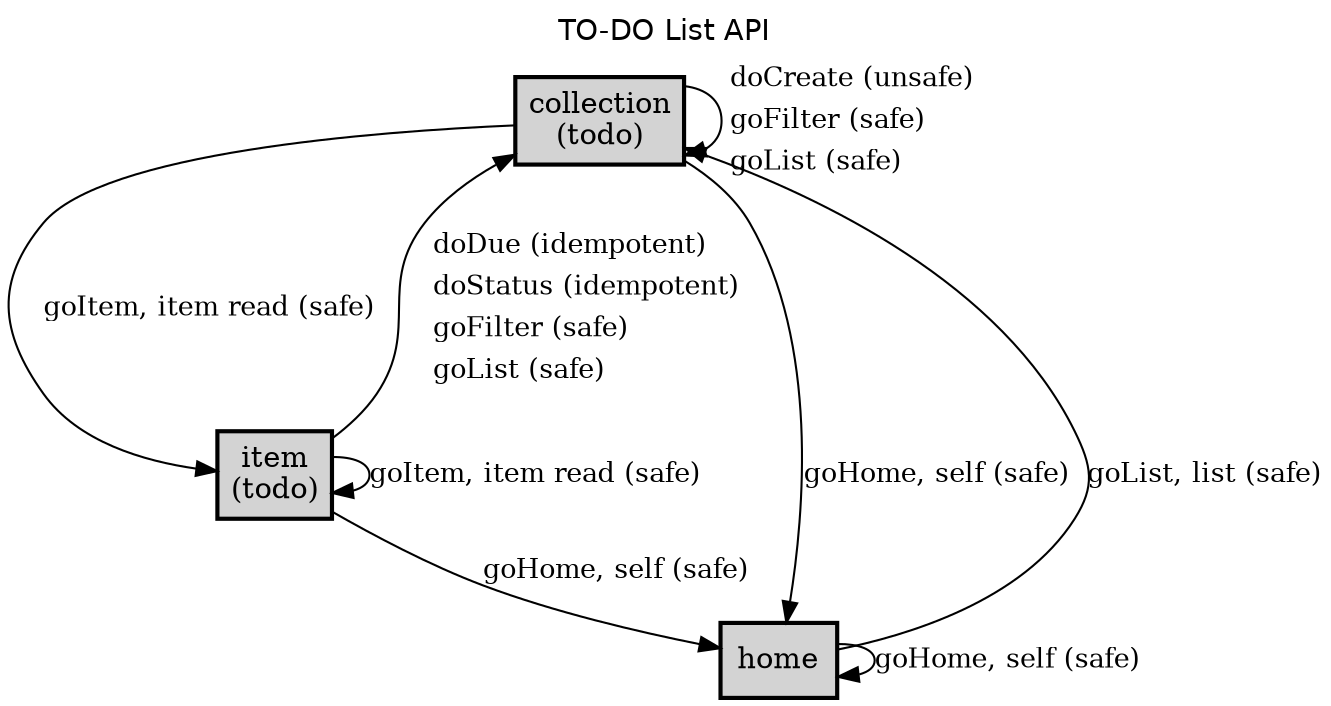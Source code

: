 digraph application_state_diagram {
  graph [
    labelloc="t";
    fontname="Helvetica"
    label="TO-DO List API";
    URL="index.html" target="_parent"
  ];
  node [shape = box, style = "bold,filled" fillcolor="lightgray"];

    collection [margin=0.02, label=<<table cellspacing="0" cellpadding="5" border="0"><tr><td>collection<br />(todo)<br /></td></tr></table>>,shape=box URL="docs/semantic.collection.html" target="_parent"]
    item [margin=0.02, label=<<table cellspacing="0" cellpadding="5" border="0"><tr><td>item<br />(todo)<br /></td></tr></table>>,shape=box URL="docs/semantic.item.html" target="_parent"]

    collection -> collection [label=<<table border="0"><tr><td align="left" href="docs/unsafe.doCreate.html">doCreate (unsafe)</td></tr><tr><td align="left" href="docs/safe.goFilter.html">goFilter (safe)</td></tr><tr><td align="left" href="docs/safe.goList.html">goList (safe)</td></tr></table>> fontsize=13];
    collection -> home [label = <goHome, self (safe)> URL="docs/safe.goHome.html" target="_parent" fontsize=13];
    collection -> item [label = <goItem, item read (safe)> URL="docs/safe.goItem.html" target="_parent" fontsize=13];
    home -> collection [label = <goList, list (safe)> URL="docs/safe.goList.html" target="_parent" fontsize=13];
    home -> home [label = <goHome, self (safe)> URL="docs/safe.goHome.html" target="_parent" fontsize=13];
    item -> collection [label=<<table border="0"><tr><td align="left" href="docs/idempotent.doDue.html">doDue (idempotent)</td></tr><tr><td align="left" href="docs/idempotent.doStatus.html">doStatus (idempotent)</td></tr><tr><td align="left" href="docs/safe.goFilter.html">goFilter (safe)</td></tr><tr><td align="left" href="docs/safe.goList.html">goList (safe)</td></tr></table>> fontsize=13];
    item -> home [label = <goHome, self (safe)> URL="docs/safe.goHome.html" target="_parent" fontsize=13];
    item -> item [label = <goItem, item read (safe)> URL="docs/safe.goItem.html" target="_parent" fontsize=13];

    home [label = <home> URL="docs/semantic.home.html" target="_parent"]

}